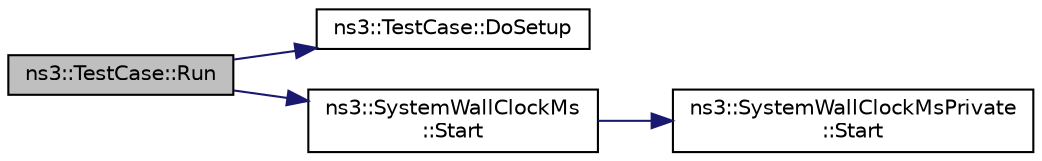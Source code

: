 digraph "ns3::TestCase::Run"
{
 // LATEX_PDF_SIZE
  edge [fontname="Helvetica",fontsize="10",labelfontname="Helvetica",labelfontsize="10"];
  node [fontname="Helvetica",fontsize="10",shape=record];
  rankdir="LR";
  Node1 [label="ns3::TestCase::Run",height=0.2,width=0.4,color="black", fillcolor="grey75", style="filled", fontcolor="black",tooltip="Actually run this TestCase."];
  Node1 -> Node2 [color="midnightblue",fontsize="10",style="solid",fontname="Helvetica"];
  Node2 [label="ns3::TestCase::DoSetup",height=0.2,width=0.4,color="black", fillcolor="white", style="filled",URL="$classns3_1_1_test_case.html#a4a7e32ad32a10a508910815cd38e9177",tooltip="Implementation to do any local setup required for this TestCase."];
  Node1 -> Node3 [color="midnightblue",fontsize="10",style="solid",fontname="Helvetica"];
  Node3 [label="ns3::SystemWallClockMs\l::Start",height=0.2,width=0.4,color="black", fillcolor="white", style="filled",URL="$classns3_1_1_system_wall_clock_ms.html#a1dcad7d164d74380ce65a76e0ec30b3f",tooltip="Start a measure."];
  Node3 -> Node4 [color="midnightblue",fontsize="10",style="solid",fontname="Helvetica"];
  Node4 [label="ns3::SystemWallClockMsPrivate\l::Start",height=0.2,width=0.4,color="black", fillcolor="white", style="filled",URL="$classns3_1_1_system_wall_clock_ms_private.html#a5e727e39048fa7bea68a9b172f06f71d",tooltip="Start a measure."];
}
